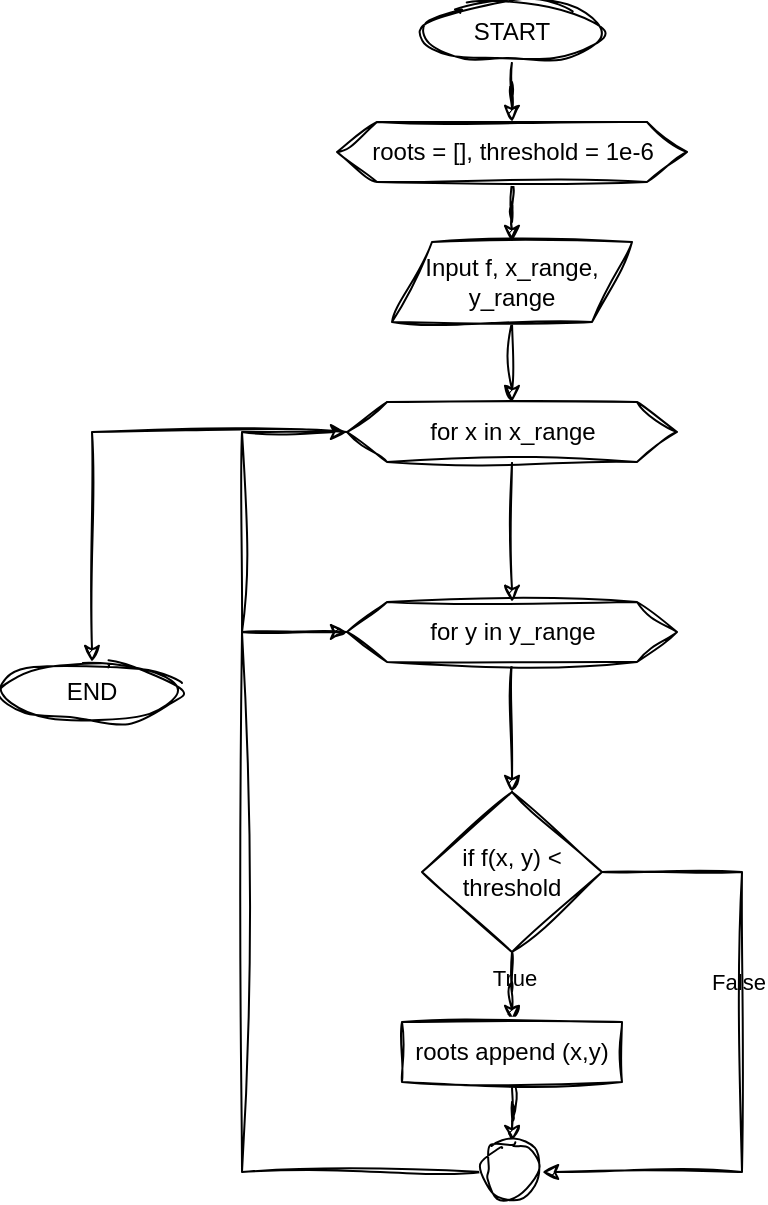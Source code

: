 <mxfile version="21.6.2" type="device">
  <diagram id="C5RBs43oDa-KdzZeNtuy" name="Page-1">
    <mxGraphModel dx="1195" dy="663" grid="1" gridSize="10" guides="1" tooltips="1" connect="1" arrows="1" fold="1" page="1" pageScale="1" pageWidth="827" pageHeight="1169" math="0" shadow="0">
      <root>
        <mxCell id="WIyWlLk6GJQsqaUBKTNV-0" />
        <mxCell id="WIyWlLk6GJQsqaUBKTNV-1" parent="WIyWlLk6GJQsqaUBKTNV-0" />
        <mxCell id="xQQR9ApKteh3TJZAfMFf-4" value="" style="edgeStyle=orthogonalEdgeStyle;rounded=0;orthogonalLoop=1;jettySize=auto;html=1;labelBackgroundColor=none;fontColor=default;sketch=1;curveFitting=1;jiggle=2;" edge="1" parent="WIyWlLk6GJQsqaUBKTNV-1" source="xQQR9ApKteh3TJZAfMFf-0" target="xQQR9ApKteh3TJZAfMFf-3">
          <mxGeometry relative="1" as="geometry" />
        </mxCell>
        <mxCell id="xQQR9ApKteh3TJZAfMFf-0" value="roots = [], threshold = 1e-6" style="shape=hexagon;perimeter=hexagonPerimeter2;whiteSpace=wrap;html=1;fixedSize=1;labelBackgroundColor=none;rounded=0;sketch=1;curveFitting=1;jiggle=2;" vertex="1" parent="WIyWlLk6GJQsqaUBKTNV-1">
          <mxGeometry x="307.5" y="110" width="175" height="30" as="geometry" />
        </mxCell>
        <mxCell id="xQQR9ApKteh3TJZAfMFf-2" value="" style="edgeStyle=orthogonalEdgeStyle;rounded=0;orthogonalLoop=1;jettySize=auto;html=1;labelBackgroundColor=none;fontColor=default;sketch=1;curveFitting=1;jiggle=2;" edge="1" parent="WIyWlLk6GJQsqaUBKTNV-1" source="xQQR9ApKteh3TJZAfMFf-1" target="xQQR9ApKteh3TJZAfMFf-0">
          <mxGeometry relative="1" as="geometry" />
        </mxCell>
        <mxCell id="xQQR9ApKteh3TJZAfMFf-1" value="START" style="ellipse;whiteSpace=wrap;html=1;labelBackgroundColor=none;rounded=0;sketch=1;curveFitting=1;jiggle=2;" vertex="1" parent="WIyWlLk6GJQsqaUBKTNV-1">
          <mxGeometry x="350" y="50" width="90" height="30" as="geometry" />
        </mxCell>
        <mxCell id="xQQR9ApKteh3TJZAfMFf-6" value="" style="edgeStyle=orthogonalEdgeStyle;rounded=0;orthogonalLoop=1;jettySize=auto;html=1;labelBackgroundColor=none;fontColor=default;sketch=1;curveFitting=1;jiggle=2;" edge="1" parent="WIyWlLk6GJQsqaUBKTNV-1" source="xQQR9ApKteh3TJZAfMFf-3" target="xQQR9ApKteh3TJZAfMFf-5">
          <mxGeometry relative="1" as="geometry" />
        </mxCell>
        <mxCell id="xQQR9ApKteh3TJZAfMFf-3" value="Input f, x_range, y_range" style="shape=parallelogram;perimeter=parallelogramPerimeter;whiteSpace=wrap;html=1;fixedSize=1;labelBackgroundColor=none;rounded=0;sketch=1;curveFitting=1;jiggle=2;" vertex="1" parent="WIyWlLk6GJQsqaUBKTNV-1">
          <mxGeometry x="335" y="170" width="120" height="40" as="geometry" />
        </mxCell>
        <mxCell id="xQQR9ApKteh3TJZAfMFf-9" value="" style="edgeStyle=orthogonalEdgeStyle;rounded=0;orthogonalLoop=1;jettySize=auto;html=1;labelBackgroundColor=none;fontColor=default;sketch=1;curveFitting=1;jiggle=2;" edge="1" parent="WIyWlLk6GJQsqaUBKTNV-1" source="xQQR9ApKteh3TJZAfMFf-5" target="xQQR9ApKteh3TJZAfMFf-8">
          <mxGeometry relative="1" as="geometry" />
        </mxCell>
        <mxCell id="xQQR9ApKteh3TJZAfMFf-31" style="edgeStyle=orthogonalEdgeStyle;rounded=0;orthogonalLoop=1;jettySize=auto;html=1;labelBackgroundColor=none;fontColor=default;sketch=1;curveFitting=1;jiggle=2;" edge="1" parent="WIyWlLk6GJQsqaUBKTNV-1" source="xQQR9ApKteh3TJZAfMFf-5" target="xQQR9ApKteh3TJZAfMFf-10">
          <mxGeometry relative="1" as="geometry">
            <mxPoint x="395" y="300" as="targetPoint" />
          </mxGeometry>
        </mxCell>
        <mxCell id="xQQR9ApKteh3TJZAfMFf-5" value="for x in x_range" style="shape=hexagon;perimeter=hexagonPerimeter2;whiteSpace=wrap;html=1;fixedSize=1;labelBackgroundColor=none;rounded=0;sketch=1;curveFitting=1;jiggle=2;" vertex="1" parent="WIyWlLk6GJQsqaUBKTNV-1">
          <mxGeometry x="312.5" y="250" width="165" height="30" as="geometry" />
        </mxCell>
        <mxCell id="xQQR9ApKteh3TJZAfMFf-8" value="END" style="ellipse;whiteSpace=wrap;html=1;labelBackgroundColor=none;rounded=0;sketch=1;curveFitting=1;jiggle=2;" vertex="1" parent="WIyWlLk6GJQsqaUBKTNV-1">
          <mxGeometry x="140" y="380" width="90" height="30" as="geometry" />
        </mxCell>
        <mxCell id="xQQR9ApKteh3TJZAfMFf-17" value="" style="edgeStyle=orthogonalEdgeStyle;rounded=0;orthogonalLoop=1;jettySize=auto;html=1;labelBackgroundColor=none;fontColor=default;sketch=1;curveFitting=1;jiggle=2;" edge="1" parent="WIyWlLk6GJQsqaUBKTNV-1" source="xQQR9ApKteh3TJZAfMFf-10" target="xQQR9ApKteh3TJZAfMFf-16">
          <mxGeometry relative="1" as="geometry" />
        </mxCell>
        <mxCell id="xQQR9ApKteh3TJZAfMFf-38" style="edgeStyle=orthogonalEdgeStyle;rounded=0;orthogonalLoop=1;jettySize=auto;html=1;entryX=0;entryY=0.5;entryDx=0;entryDy=0;exitX=0;exitY=0.5;exitDx=0;exitDy=0;labelBackgroundColor=none;fontColor=default;sketch=1;curveFitting=1;jiggle=2;" edge="1" parent="WIyWlLk6GJQsqaUBKTNV-1" source="xQQR9ApKteh3TJZAfMFf-10" target="xQQR9ApKteh3TJZAfMFf-5">
          <mxGeometry relative="1" as="geometry">
            <Array as="points">
              <mxPoint x="260" y="365" />
              <mxPoint x="260" y="265" />
            </Array>
          </mxGeometry>
        </mxCell>
        <mxCell id="xQQR9ApKteh3TJZAfMFf-10" value="for y in y_range" style="shape=hexagon;perimeter=hexagonPerimeter2;whiteSpace=wrap;html=1;fixedSize=1;labelBackgroundColor=none;rounded=0;sketch=1;curveFitting=1;jiggle=2;" vertex="1" parent="WIyWlLk6GJQsqaUBKTNV-1">
          <mxGeometry x="312.5" y="350" width="165" height="30" as="geometry" />
        </mxCell>
        <mxCell id="xQQR9ApKteh3TJZAfMFf-19" value="" style="edgeStyle=orthogonalEdgeStyle;rounded=0;orthogonalLoop=1;jettySize=auto;html=1;labelBackgroundColor=none;fontColor=default;sketch=1;curveFitting=1;jiggle=2;" edge="1" parent="WIyWlLk6GJQsqaUBKTNV-1" source="xQQR9ApKteh3TJZAfMFf-16" target="xQQR9ApKteh3TJZAfMFf-18">
          <mxGeometry relative="1" as="geometry" />
        </mxCell>
        <mxCell id="xQQR9ApKteh3TJZAfMFf-22" value="True" style="edgeLabel;html=1;align=center;verticalAlign=middle;resizable=0;points=[];labelBackgroundColor=none;rounded=0;sketch=1;curveFitting=1;jiggle=2;" vertex="1" connectable="0" parent="xQQR9ApKteh3TJZAfMFf-19">
          <mxGeometry x="-0.416" y="1" relative="1" as="geometry">
            <mxPoint as="offset" />
          </mxGeometry>
        </mxCell>
        <mxCell id="xQQR9ApKteh3TJZAfMFf-23" style="edgeStyle=orthogonalEdgeStyle;rounded=0;orthogonalLoop=1;jettySize=auto;html=1;exitX=1;exitY=0.5;exitDx=0;exitDy=0;entryX=1;entryY=0.5;entryDx=0;entryDy=0;labelBackgroundColor=none;fontColor=default;sketch=1;curveFitting=1;jiggle=2;" edge="1" parent="WIyWlLk6GJQsqaUBKTNV-1" source="xQQR9ApKteh3TJZAfMFf-16" target="xQQR9ApKteh3TJZAfMFf-21">
          <mxGeometry relative="1" as="geometry">
            <Array as="points">
              <mxPoint x="510" y="485" />
              <mxPoint x="510" y="635" />
            </Array>
          </mxGeometry>
        </mxCell>
        <mxCell id="xQQR9ApKteh3TJZAfMFf-24" value="False" style="edgeLabel;html=1;align=center;verticalAlign=middle;resizable=0;points=[];labelBackgroundColor=none;rounded=0;sketch=1;curveFitting=1;jiggle=2;" vertex="1" connectable="0" parent="xQQR9ApKteh3TJZAfMFf-23">
          <mxGeometry x="-0.072" y="-2" relative="1" as="geometry">
            <mxPoint y="-24" as="offset" />
          </mxGeometry>
        </mxCell>
        <mxCell id="xQQR9ApKteh3TJZAfMFf-16" value="if f(x, y) &amp;lt; threshold" style="rhombus;whiteSpace=wrap;html=1;labelBackgroundColor=none;rounded=0;sketch=1;curveFitting=1;jiggle=2;" vertex="1" parent="WIyWlLk6GJQsqaUBKTNV-1">
          <mxGeometry x="350" y="445" width="90" height="80" as="geometry" />
        </mxCell>
        <mxCell id="xQQR9ApKteh3TJZAfMFf-25" style="edgeStyle=orthogonalEdgeStyle;rounded=0;orthogonalLoop=1;jettySize=auto;html=1;entryX=0.5;entryY=0;entryDx=0;entryDy=0;labelBackgroundColor=none;fontColor=default;sketch=1;curveFitting=1;jiggle=2;" edge="1" parent="WIyWlLk6GJQsqaUBKTNV-1" source="xQQR9ApKteh3TJZAfMFf-18" target="xQQR9ApKteh3TJZAfMFf-21">
          <mxGeometry relative="1" as="geometry" />
        </mxCell>
        <mxCell id="xQQR9ApKteh3TJZAfMFf-18" value="roots append (x,y)" style="whiteSpace=wrap;html=1;labelBackgroundColor=none;rounded=0;sketch=1;curveFitting=1;jiggle=2;" vertex="1" parent="WIyWlLk6GJQsqaUBKTNV-1">
          <mxGeometry x="340" y="560" width="110" height="30" as="geometry" />
        </mxCell>
        <mxCell id="xQQR9ApKteh3TJZAfMFf-32" style="edgeStyle=orthogonalEdgeStyle;rounded=0;orthogonalLoop=1;jettySize=auto;html=1;entryX=0;entryY=0.5;entryDx=0;entryDy=0;labelBackgroundColor=none;fontColor=default;sketch=1;curveFitting=1;jiggle=2;" edge="1" parent="WIyWlLk6GJQsqaUBKTNV-1" source="xQQR9ApKteh3TJZAfMFf-21" target="xQQR9ApKteh3TJZAfMFf-10">
          <mxGeometry relative="1" as="geometry">
            <mxPoint x="260" y="360" as="targetPoint" />
            <Array as="points">
              <mxPoint x="260" y="635" />
              <mxPoint x="260" y="365" />
            </Array>
          </mxGeometry>
        </mxCell>
        <mxCell id="xQQR9ApKteh3TJZAfMFf-21" value="" style="ellipse;whiteSpace=wrap;html=1;aspect=fixed;labelBackgroundColor=none;rounded=0;sketch=1;curveFitting=1;jiggle=2;" vertex="1" parent="WIyWlLk6GJQsqaUBKTNV-1">
          <mxGeometry x="380" y="620" width="30" height="30" as="geometry" />
        </mxCell>
      </root>
    </mxGraphModel>
  </diagram>
</mxfile>

